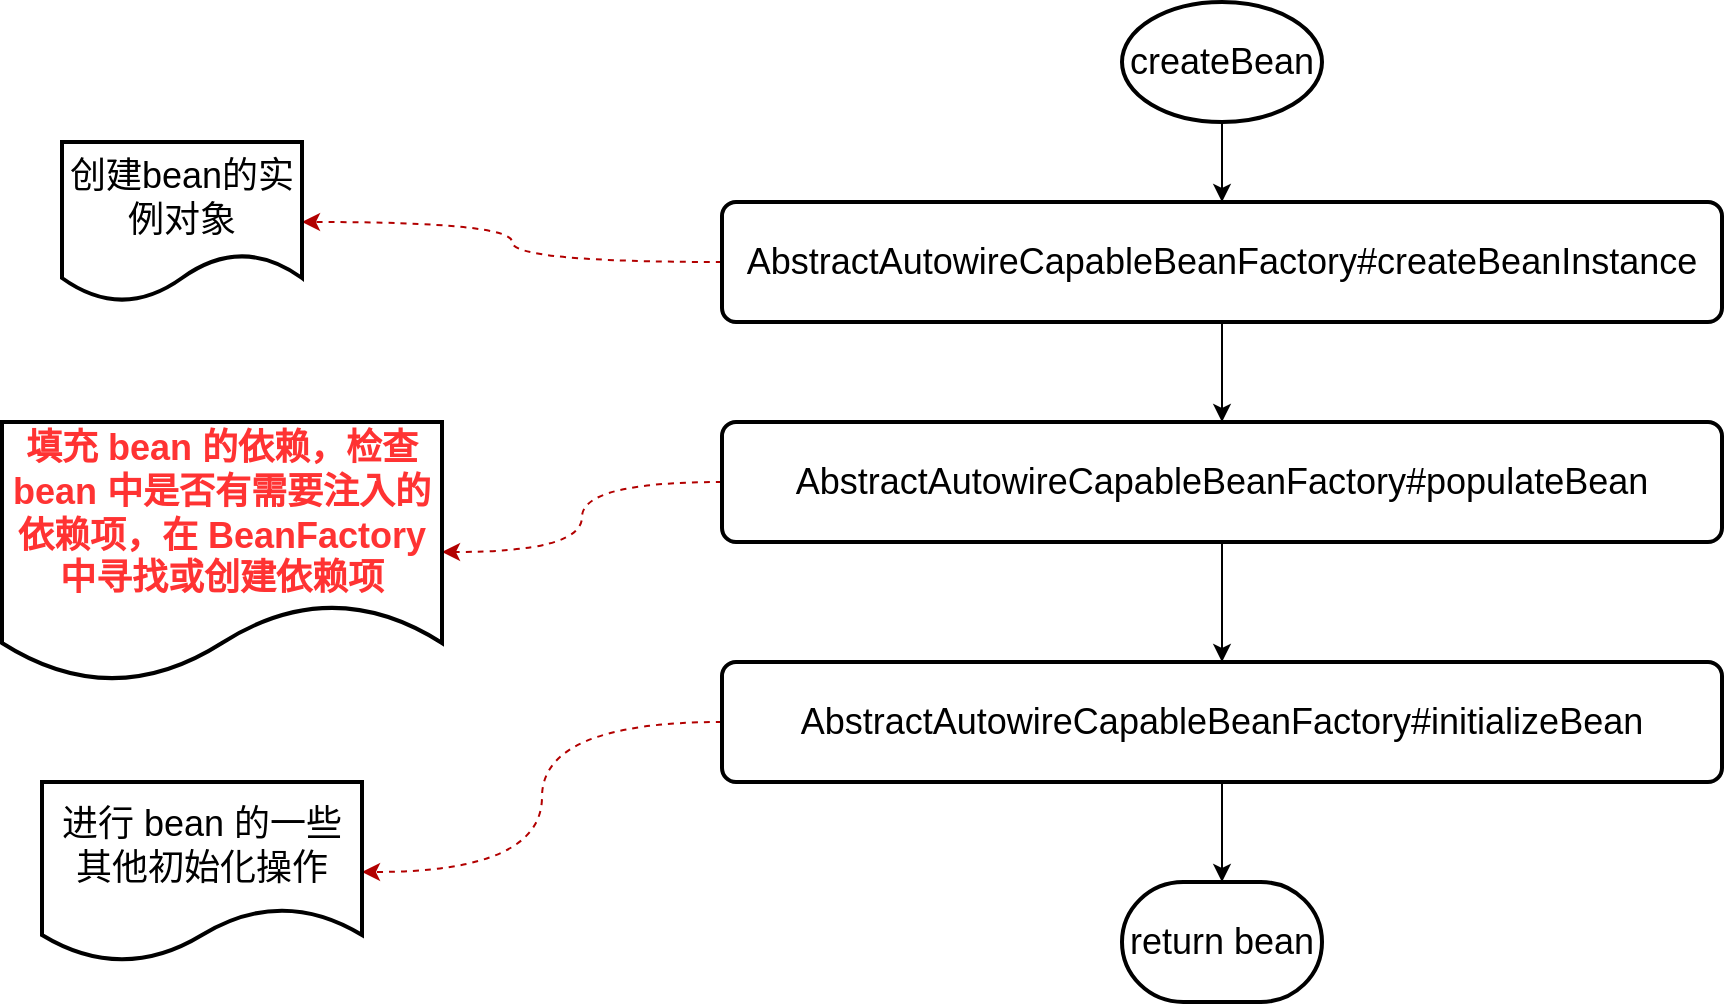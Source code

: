 <mxfile version="20.8.10" type="github">
  <diagram name="第 1 页" id="Nxgzc3p3YOLyP9FR1XZx">
    <mxGraphModel dx="2261" dy="796" grid="1" gridSize="10" guides="1" tooltips="1" connect="1" arrows="1" fold="1" page="1" pageScale="1" pageWidth="827" pageHeight="1169" math="0" shadow="0">
      <root>
        <mxCell id="0" />
        <mxCell id="1" parent="0" />
        <mxCell id="aJl2VTmac9srV1adn-Y9-5" style="edgeStyle=orthogonalEdgeStyle;rounded=0;orthogonalLoop=1;jettySize=auto;html=1;fontSize=18;" edge="1" parent="1" source="aJl2VTmac9srV1adn-Y9-2" target="aJl2VTmac9srV1adn-Y9-3">
          <mxGeometry relative="1" as="geometry" />
        </mxCell>
        <mxCell id="aJl2VTmac9srV1adn-Y9-12" value="" style="edgeStyle=orthogonalEdgeStyle;orthogonalLoop=1;jettySize=auto;html=1;fontSize=18;curved=1;fillColor=#e51400;strokeColor=#B20000;dashed=1;" edge="1" parent="1" source="aJl2VTmac9srV1adn-Y9-2" target="aJl2VTmac9srV1adn-Y9-11">
          <mxGeometry relative="1" as="geometry" />
        </mxCell>
        <mxCell id="aJl2VTmac9srV1adn-Y9-2" value="&lt;font style=&quot;font-size: 18px;&quot;&gt;AbstractAutowireCapableBeanFactory#createBeanInstance&lt;/font&gt;" style="rounded=1;whiteSpace=wrap;html=1;absoluteArcSize=1;arcSize=14;strokeWidth=2;" vertex="1" parent="1">
          <mxGeometry x="180" y="260" width="500" height="60" as="geometry" />
        </mxCell>
        <mxCell id="aJl2VTmac9srV1adn-Y9-6" style="edgeStyle=orthogonalEdgeStyle;rounded=0;orthogonalLoop=1;jettySize=auto;html=1;fontSize=18;" edge="1" parent="1" source="aJl2VTmac9srV1adn-Y9-3" target="aJl2VTmac9srV1adn-Y9-4">
          <mxGeometry relative="1" as="geometry" />
        </mxCell>
        <mxCell id="aJl2VTmac9srV1adn-Y9-14" value="" style="edgeStyle=orthogonalEdgeStyle;orthogonalLoop=1;jettySize=auto;html=1;fontSize=18;curved=1;fillColor=#e51400;strokeColor=#B20000;dashed=1;" edge="1" parent="1" source="aJl2VTmac9srV1adn-Y9-3" target="aJl2VTmac9srV1adn-Y9-13">
          <mxGeometry relative="1" as="geometry" />
        </mxCell>
        <mxCell id="aJl2VTmac9srV1adn-Y9-3" value="&lt;font style=&quot;font-size: 18px;&quot;&gt;AbstractAutowireCapableBeanFactory#populateBean&lt;/font&gt;" style="rounded=1;whiteSpace=wrap;html=1;absoluteArcSize=1;arcSize=14;strokeWidth=2;" vertex="1" parent="1">
          <mxGeometry x="180" y="370" width="500" height="60" as="geometry" />
        </mxCell>
        <mxCell id="aJl2VTmac9srV1adn-Y9-8" style="edgeStyle=orthogonalEdgeStyle;rounded=0;orthogonalLoop=1;jettySize=auto;html=1;fontSize=18;" edge="1" parent="1" source="aJl2VTmac9srV1adn-Y9-4" target="aJl2VTmac9srV1adn-Y9-7">
          <mxGeometry relative="1" as="geometry" />
        </mxCell>
        <mxCell id="aJl2VTmac9srV1adn-Y9-16" value="" style="edgeStyle=orthogonalEdgeStyle;orthogonalLoop=1;jettySize=auto;html=1;fontSize=18;curved=1;fillColor=#e51400;strokeColor=#B20000;dashed=1;" edge="1" parent="1" source="aJl2VTmac9srV1adn-Y9-4" target="aJl2VTmac9srV1adn-Y9-15">
          <mxGeometry relative="1" as="geometry" />
        </mxCell>
        <mxCell id="aJl2VTmac9srV1adn-Y9-4" value="&lt;font style=&quot;font-size: 18px;&quot;&gt;AbstractAutowireCapableBeanFactory#initializeBean&lt;/font&gt;" style="rounded=1;whiteSpace=wrap;html=1;absoluteArcSize=1;arcSize=14;strokeWidth=2;" vertex="1" parent="1">
          <mxGeometry x="180" y="490" width="500" height="60" as="geometry" />
        </mxCell>
        <mxCell id="aJl2VTmac9srV1adn-Y9-7" value="return bean" style="strokeWidth=2;html=1;shape=mxgraph.flowchart.terminator;whiteSpace=wrap;fontSize=18;" vertex="1" parent="1">
          <mxGeometry x="380" y="600" width="100" height="60" as="geometry" />
        </mxCell>
        <mxCell id="aJl2VTmac9srV1adn-Y9-10" style="edgeStyle=orthogonalEdgeStyle;rounded=0;orthogonalLoop=1;jettySize=auto;html=1;entryX=0.5;entryY=0;entryDx=0;entryDy=0;fontSize=18;" edge="1" parent="1" source="aJl2VTmac9srV1adn-Y9-9" target="aJl2VTmac9srV1adn-Y9-2">
          <mxGeometry relative="1" as="geometry" />
        </mxCell>
        <mxCell id="aJl2VTmac9srV1adn-Y9-9" value="createBean" style="strokeWidth=2;html=1;shape=mxgraph.flowchart.start_1;whiteSpace=wrap;fontSize=18;" vertex="1" parent="1">
          <mxGeometry x="380" y="160" width="100" height="60" as="geometry" />
        </mxCell>
        <mxCell id="aJl2VTmac9srV1adn-Y9-11" value="&lt;font style=&quot;font-size: 18px;&quot;&gt;创建bean的实例对象&lt;/font&gt;" style="shape=document;whiteSpace=wrap;html=1;boundedLbl=1;rounded=1;arcSize=14;strokeWidth=2;" vertex="1" parent="1">
          <mxGeometry x="-150" y="230" width="120" height="80" as="geometry" />
        </mxCell>
        <mxCell id="aJl2VTmac9srV1adn-Y9-13" value="&lt;font color=&quot;#ff3333&quot; style=&quot;font-size: 18px;&quot;&gt;&lt;b&gt;填充 bean 的依赖，检查 bean 中是否有需要注入的依赖项，在 BeanFactory 中寻找或创建依赖项&lt;/b&gt;&lt;/font&gt;" style="shape=document;whiteSpace=wrap;html=1;boundedLbl=1;rounded=1;arcSize=14;strokeWidth=2;" vertex="1" parent="1">
          <mxGeometry x="-180" y="370" width="220" height="130" as="geometry" />
        </mxCell>
        <mxCell id="aJl2VTmac9srV1adn-Y9-15" value="&lt;font style=&quot;font-size: 18px;&quot;&gt;进行 bean 的一些其他初始化操作&lt;/font&gt;" style="shape=document;whiteSpace=wrap;html=1;boundedLbl=1;rounded=1;arcSize=14;strokeWidth=2;" vertex="1" parent="1">
          <mxGeometry x="-160" y="550" width="160" height="90" as="geometry" />
        </mxCell>
      </root>
    </mxGraphModel>
  </diagram>
</mxfile>
